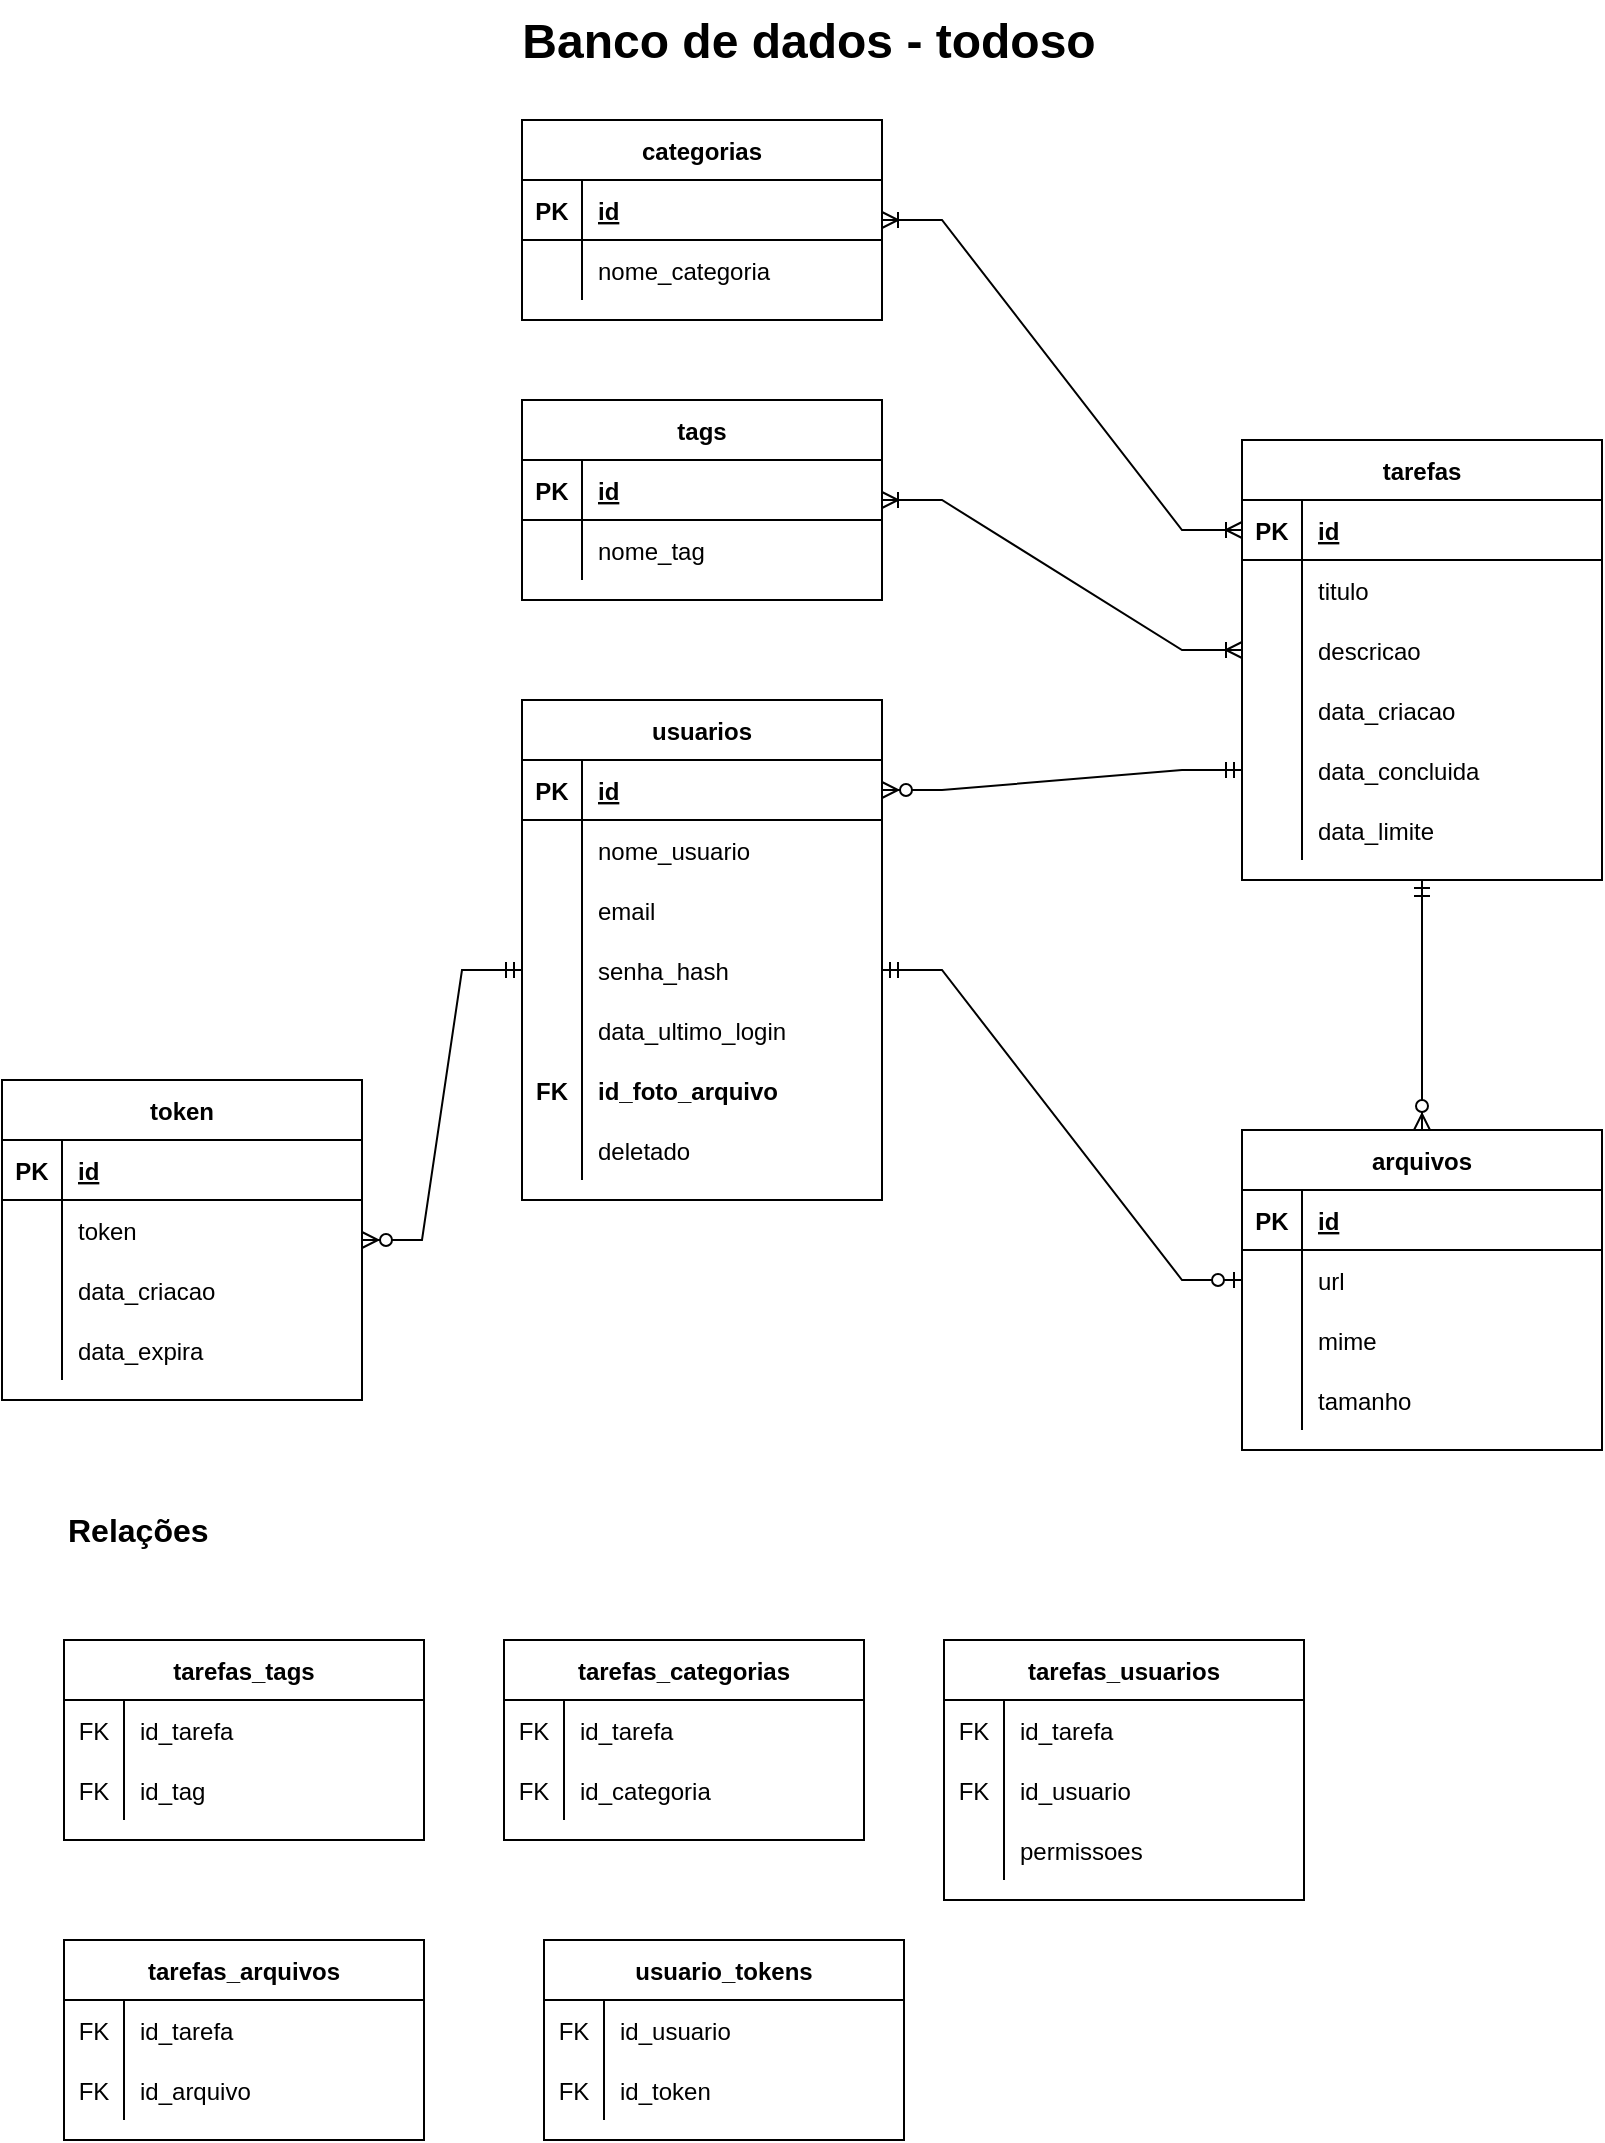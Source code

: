 <mxfile version="20.2.3" type="device"><diagram id="vFvsy5p2Nf84h-GfeLad" name="Página-1"><mxGraphModel dx="942" dy="613" grid="1" gridSize="10" guides="1" tooltips="1" connect="1" arrows="1" fold="1" page="1" pageScale="1" pageWidth="827" pageHeight="1169" math="0" shadow="0"><root><mxCell id="0"/><mxCell id="1" parent="0"/><mxCell id="uEJgmiyVc2oHrybVzcOM-1" value="categorias" style="shape=table;startSize=30;container=1;collapsible=1;childLayout=tableLayout;fixedRows=1;rowLines=0;fontStyle=1;align=center;resizeLast=1;" parent="1" vertex="1"><mxGeometry x="269" y="80" width="180" height="100" as="geometry"/></mxCell><mxCell id="uEJgmiyVc2oHrybVzcOM-2" value="" style="shape=tableRow;horizontal=0;startSize=0;swimlaneHead=0;swimlaneBody=0;fillColor=none;collapsible=0;dropTarget=0;points=[[0,0.5],[1,0.5]];portConstraint=eastwest;top=0;left=0;right=0;bottom=1;" parent="uEJgmiyVc2oHrybVzcOM-1" vertex="1"><mxGeometry y="30" width="180" height="30" as="geometry"/></mxCell><mxCell id="uEJgmiyVc2oHrybVzcOM-3" value="PK" style="shape=partialRectangle;connectable=0;fillColor=none;top=0;left=0;bottom=0;right=0;fontStyle=1;overflow=hidden;" parent="uEJgmiyVc2oHrybVzcOM-2" vertex="1"><mxGeometry width="30" height="30" as="geometry"><mxRectangle width="30" height="30" as="alternateBounds"/></mxGeometry></mxCell><mxCell id="uEJgmiyVc2oHrybVzcOM-4" value="id" style="shape=partialRectangle;connectable=0;fillColor=none;top=0;left=0;bottom=0;right=0;align=left;spacingLeft=6;fontStyle=5;overflow=hidden;" parent="uEJgmiyVc2oHrybVzcOM-2" vertex="1"><mxGeometry x="30" width="150" height="30" as="geometry"><mxRectangle width="150" height="30" as="alternateBounds"/></mxGeometry></mxCell><mxCell id="uEJgmiyVc2oHrybVzcOM-5" value="" style="shape=tableRow;horizontal=0;startSize=0;swimlaneHead=0;swimlaneBody=0;fillColor=none;collapsible=0;dropTarget=0;points=[[0,0.5],[1,0.5]];portConstraint=eastwest;top=0;left=0;right=0;bottom=0;" parent="uEJgmiyVc2oHrybVzcOM-1" vertex="1"><mxGeometry y="60" width="180" height="30" as="geometry"/></mxCell><mxCell id="uEJgmiyVc2oHrybVzcOM-6" value="" style="shape=partialRectangle;connectable=0;fillColor=none;top=0;left=0;bottom=0;right=0;editable=1;overflow=hidden;" parent="uEJgmiyVc2oHrybVzcOM-5" vertex="1"><mxGeometry width="30" height="30" as="geometry"><mxRectangle width="30" height="30" as="alternateBounds"/></mxGeometry></mxCell><mxCell id="uEJgmiyVc2oHrybVzcOM-7" value="nome_categoria" style="shape=partialRectangle;connectable=0;fillColor=none;top=0;left=0;bottom=0;right=0;align=left;spacingLeft=6;overflow=hidden;" parent="uEJgmiyVc2oHrybVzcOM-5" vertex="1"><mxGeometry x="30" width="150" height="30" as="geometry"><mxRectangle width="150" height="30" as="alternateBounds"/></mxGeometry></mxCell><mxCell id="uEJgmiyVc2oHrybVzcOM-14" value="tags" style="shape=table;startSize=30;container=1;collapsible=1;childLayout=tableLayout;fixedRows=1;rowLines=0;fontStyle=1;align=center;resizeLast=1;" parent="1" vertex="1"><mxGeometry x="269" y="220" width="180" height="100" as="geometry"/></mxCell><mxCell id="uEJgmiyVc2oHrybVzcOM-15" value="" style="shape=tableRow;horizontal=0;startSize=0;swimlaneHead=0;swimlaneBody=0;fillColor=none;collapsible=0;dropTarget=0;points=[[0,0.5],[1,0.5]];portConstraint=eastwest;top=0;left=0;right=0;bottom=1;" parent="uEJgmiyVc2oHrybVzcOM-14" vertex="1"><mxGeometry y="30" width="180" height="30" as="geometry"/></mxCell><mxCell id="uEJgmiyVc2oHrybVzcOM-16" value="PK" style="shape=partialRectangle;connectable=0;fillColor=none;top=0;left=0;bottom=0;right=0;fontStyle=1;overflow=hidden;" parent="uEJgmiyVc2oHrybVzcOM-15" vertex="1"><mxGeometry width="30" height="30" as="geometry"><mxRectangle width="30" height="30" as="alternateBounds"/></mxGeometry></mxCell><mxCell id="uEJgmiyVc2oHrybVzcOM-17" value="id" style="shape=partialRectangle;connectable=0;fillColor=none;top=0;left=0;bottom=0;right=0;align=left;spacingLeft=6;fontStyle=5;overflow=hidden;" parent="uEJgmiyVc2oHrybVzcOM-15" vertex="1"><mxGeometry x="30" width="150" height="30" as="geometry"><mxRectangle width="150" height="30" as="alternateBounds"/></mxGeometry></mxCell><mxCell id="uEJgmiyVc2oHrybVzcOM-18" value="" style="shape=tableRow;horizontal=0;startSize=0;swimlaneHead=0;swimlaneBody=0;fillColor=none;collapsible=0;dropTarget=0;points=[[0,0.5],[1,0.5]];portConstraint=eastwest;top=0;left=0;right=0;bottom=0;" parent="uEJgmiyVc2oHrybVzcOM-14" vertex="1"><mxGeometry y="60" width="180" height="30" as="geometry"/></mxCell><mxCell id="uEJgmiyVc2oHrybVzcOM-19" value="" style="shape=partialRectangle;connectable=0;fillColor=none;top=0;left=0;bottom=0;right=0;editable=1;overflow=hidden;" parent="uEJgmiyVc2oHrybVzcOM-18" vertex="1"><mxGeometry width="30" height="30" as="geometry"><mxRectangle width="30" height="30" as="alternateBounds"/></mxGeometry></mxCell><mxCell id="uEJgmiyVc2oHrybVzcOM-20" value="nome_tag" style="shape=partialRectangle;connectable=0;fillColor=none;top=0;left=0;bottom=0;right=0;align=left;spacingLeft=6;overflow=hidden;" parent="uEJgmiyVc2oHrybVzcOM-18" vertex="1"><mxGeometry x="30" width="150" height="30" as="geometry"><mxRectangle width="150" height="30" as="alternateBounds"/></mxGeometry></mxCell><mxCell id="uEJgmiyVc2oHrybVzcOM-27" value="tarefas" style="shape=table;startSize=30;container=1;collapsible=1;childLayout=tableLayout;fixedRows=1;rowLines=0;fontStyle=1;align=center;resizeLast=1;" parent="1" vertex="1"><mxGeometry x="629" y="240" width="180" height="220" as="geometry"/></mxCell><mxCell id="uEJgmiyVc2oHrybVzcOM-28" value="" style="shape=tableRow;horizontal=0;startSize=0;swimlaneHead=0;swimlaneBody=0;fillColor=none;collapsible=0;dropTarget=0;points=[[0,0.5],[1,0.5]];portConstraint=eastwest;top=0;left=0;right=0;bottom=1;" parent="uEJgmiyVc2oHrybVzcOM-27" vertex="1"><mxGeometry y="30" width="180" height="30" as="geometry"/></mxCell><mxCell id="uEJgmiyVc2oHrybVzcOM-29" value="PK" style="shape=partialRectangle;connectable=0;fillColor=none;top=0;left=0;bottom=0;right=0;fontStyle=1;overflow=hidden;" parent="uEJgmiyVc2oHrybVzcOM-28" vertex="1"><mxGeometry width="30" height="30" as="geometry"><mxRectangle width="30" height="30" as="alternateBounds"/></mxGeometry></mxCell><mxCell id="uEJgmiyVc2oHrybVzcOM-30" value="id" style="shape=partialRectangle;connectable=0;fillColor=none;top=0;left=0;bottom=0;right=0;align=left;spacingLeft=6;fontStyle=5;overflow=hidden;" parent="uEJgmiyVc2oHrybVzcOM-28" vertex="1"><mxGeometry x="30" width="150" height="30" as="geometry"><mxRectangle width="150" height="30" as="alternateBounds"/></mxGeometry></mxCell><mxCell id="uEJgmiyVc2oHrybVzcOM-31" value="" style="shape=tableRow;horizontal=0;startSize=0;swimlaneHead=0;swimlaneBody=0;fillColor=none;collapsible=0;dropTarget=0;points=[[0,0.5],[1,0.5]];portConstraint=eastwest;top=0;left=0;right=0;bottom=0;" parent="uEJgmiyVc2oHrybVzcOM-27" vertex="1"><mxGeometry y="60" width="180" height="30" as="geometry"/></mxCell><mxCell id="uEJgmiyVc2oHrybVzcOM-32" value="" style="shape=partialRectangle;connectable=0;fillColor=none;top=0;left=0;bottom=0;right=0;editable=1;overflow=hidden;" parent="uEJgmiyVc2oHrybVzcOM-31" vertex="1"><mxGeometry width="30" height="30" as="geometry"><mxRectangle width="30" height="30" as="alternateBounds"/></mxGeometry></mxCell><mxCell id="uEJgmiyVc2oHrybVzcOM-33" value="titulo" style="shape=partialRectangle;connectable=0;fillColor=none;top=0;left=0;bottom=0;right=0;align=left;spacingLeft=6;overflow=hidden;" parent="uEJgmiyVc2oHrybVzcOM-31" vertex="1"><mxGeometry x="30" width="150" height="30" as="geometry"><mxRectangle width="150" height="30" as="alternateBounds"/></mxGeometry></mxCell><mxCell id="uEJgmiyVc2oHrybVzcOM-34" value="" style="shape=tableRow;horizontal=0;startSize=0;swimlaneHead=0;swimlaneBody=0;fillColor=none;collapsible=0;dropTarget=0;points=[[0,0.5],[1,0.5]];portConstraint=eastwest;top=0;left=0;right=0;bottom=0;" parent="uEJgmiyVc2oHrybVzcOM-27" vertex="1"><mxGeometry y="90" width="180" height="30" as="geometry"/></mxCell><mxCell id="uEJgmiyVc2oHrybVzcOM-35" value="" style="shape=partialRectangle;connectable=0;fillColor=none;top=0;left=0;bottom=0;right=0;editable=1;overflow=hidden;" parent="uEJgmiyVc2oHrybVzcOM-34" vertex="1"><mxGeometry width="30" height="30" as="geometry"><mxRectangle width="30" height="30" as="alternateBounds"/></mxGeometry></mxCell><mxCell id="uEJgmiyVc2oHrybVzcOM-36" value="descricao" style="shape=partialRectangle;connectable=0;fillColor=none;top=0;left=0;bottom=0;right=0;align=left;spacingLeft=6;overflow=hidden;" parent="uEJgmiyVc2oHrybVzcOM-34" vertex="1"><mxGeometry x="30" width="150" height="30" as="geometry"><mxRectangle width="150" height="30" as="alternateBounds"/></mxGeometry></mxCell><mxCell id="uEJgmiyVc2oHrybVzcOM-37" value="" style="shape=tableRow;horizontal=0;startSize=0;swimlaneHead=0;swimlaneBody=0;fillColor=none;collapsible=0;dropTarget=0;points=[[0,0.5],[1,0.5]];portConstraint=eastwest;top=0;left=0;right=0;bottom=0;" parent="uEJgmiyVc2oHrybVzcOM-27" vertex="1"><mxGeometry y="120" width="180" height="30" as="geometry"/></mxCell><mxCell id="uEJgmiyVc2oHrybVzcOM-38" value="" style="shape=partialRectangle;connectable=0;fillColor=none;top=0;left=0;bottom=0;right=0;editable=1;overflow=hidden;" parent="uEJgmiyVc2oHrybVzcOM-37" vertex="1"><mxGeometry width="30" height="30" as="geometry"><mxRectangle width="30" height="30" as="alternateBounds"/></mxGeometry></mxCell><mxCell id="uEJgmiyVc2oHrybVzcOM-39" value="data_criacao" style="shape=partialRectangle;connectable=0;fillColor=none;top=0;left=0;bottom=0;right=0;align=left;spacingLeft=6;overflow=hidden;" parent="uEJgmiyVc2oHrybVzcOM-37" vertex="1"><mxGeometry x="30" width="150" height="30" as="geometry"><mxRectangle width="150" height="30" as="alternateBounds"/></mxGeometry></mxCell><mxCell id="uEJgmiyVc2oHrybVzcOM-40" value="" style="shape=tableRow;horizontal=0;startSize=0;swimlaneHead=0;swimlaneBody=0;fillColor=none;collapsible=0;dropTarget=0;points=[[0,0.5],[1,0.5]];portConstraint=eastwest;top=0;left=0;right=0;bottom=0;" parent="uEJgmiyVc2oHrybVzcOM-27" vertex="1"><mxGeometry y="150" width="180" height="30" as="geometry"/></mxCell><mxCell id="uEJgmiyVc2oHrybVzcOM-41" value="" style="shape=partialRectangle;connectable=0;fillColor=none;top=0;left=0;bottom=0;right=0;editable=1;overflow=hidden;" parent="uEJgmiyVc2oHrybVzcOM-40" vertex="1"><mxGeometry width="30" height="30" as="geometry"><mxRectangle width="30" height="30" as="alternateBounds"/></mxGeometry></mxCell><mxCell id="uEJgmiyVc2oHrybVzcOM-42" value="data_concluida" style="shape=partialRectangle;connectable=0;fillColor=none;top=0;left=0;bottom=0;right=0;align=left;spacingLeft=6;overflow=hidden;" parent="uEJgmiyVc2oHrybVzcOM-40" vertex="1"><mxGeometry x="30" width="150" height="30" as="geometry"><mxRectangle width="150" height="30" as="alternateBounds"/></mxGeometry></mxCell><mxCell id="uEJgmiyVc2oHrybVzcOM-43" value="" style="shape=tableRow;horizontal=0;startSize=0;swimlaneHead=0;swimlaneBody=0;fillColor=none;collapsible=0;dropTarget=0;points=[[0,0.5],[1,0.5]];portConstraint=eastwest;top=0;left=0;right=0;bottom=0;" parent="uEJgmiyVc2oHrybVzcOM-27" vertex="1"><mxGeometry y="180" width="180" height="30" as="geometry"/></mxCell><mxCell id="uEJgmiyVc2oHrybVzcOM-44" value="" style="shape=partialRectangle;connectable=0;fillColor=none;top=0;left=0;bottom=0;right=0;editable=1;overflow=hidden;" parent="uEJgmiyVc2oHrybVzcOM-43" vertex="1"><mxGeometry width="30" height="30" as="geometry"><mxRectangle width="30" height="30" as="alternateBounds"/></mxGeometry></mxCell><mxCell id="uEJgmiyVc2oHrybVzcOM-45" value="data_limite" style="shape=partialRectangle;connectable=0;fillColor=none;top=0;left=0;bottom=0;right=0;align=left;spacingLeft=6;overflow=hidden;" parent="uEJgmiyVc2oHrybVzcOM-43" vertex="1"><mxGeometry x="30" width="150" height="30" as="geometry"><mxRectangle width="150" height="30" as="alternateBounds"/></mxGeometry></mxCell><mxCell id="uEJgmiyVc2oHrybVzcOM-49" value="usuarios" style="shape=table;startSize=30;container=1;collapsible=1;childLayout=tableLayout;fixedRows=1;rowLines=0;fontStyle=1;align=center;resizeLast=1;" parent="1" vertex="1"><mxGeometry x="269" y="370" width="180" height="250" as="geometry"/></mxCell><mxCell id="uEJgmiyVc2oHrybVzcOM-50" value="" style="shape=tableRow;horizontal=0;startSize=0;swimlaneHead=0;swimlaneBody=0;fillColor=none;collapsible=0;dropTarget=0;points=[[0,0.5],[1,0.5]];portConstraint=eastwest;top=0;left=0;right=0;bottom=1;" parent="uEJgmiyVc2oHrybVzcOM-49" vertex="1"><mxGeometry y="30" width="180" height="30" as="geometry"/></mxCell><mxCell id="uEJgmiyVc2oHrybVzcOM-51" value="PK" style="shape=partialRectangle;connectable=0;fillColor=none;top=0;left=0;bottom=0;right=0;fontStyle=1;overflow=hidden;" parent="uEJgmiyVc2oHrybVzcOM-50" vertex="1"><mxGeometry width="30" height="30" as="geometry"><mxRectangle width="30" height="30" as="alternateBounds"/></mxGeometry></mxCell><mxCell id="uEJgmiyVc2oHrybVzcOM-52" value="id" style="shape=partialRectangle;connectable=0;fillColor=none;top=0;left=0;bottom=0;right=0;align=left;spacingLeft=6;fontStyle=5;overflow=hidden;" parent="uEJgmiyVc2oHrybVzcOM-50" vertex="1"><mxGeometry x="30" width="150" height="30" as="geometry"><mxRectangle width="150" height="30" as="alternateBounds"/></mxGeometry></mxCell><mxCell id="uEJgmiyVc2oHrybVzcOM-53" value="" style="shape=tableRow;horizontal=0;startSize=0;swimlaneHead=0;swimlaneBody=0;fillColor=none;collapsible=0;dropTarget=0;points=[[0,0.5],[1,0.5]];portConstraint=eastwest;top=0;left=0;right=0;bottom=0;" parent="uEJgmiyVc2oHrybVzcOM-49" vertex="1"><mxGeometry y="60" width="180" height="30" as="geometry"/></mxCell><mxCell id="uEJgmiyVc2oHrybVzcOM-54" value="" style="shape=partialRectangle;connectable=0;fillColor=none;top=0;left=0;bottom=0;right=0;editable=1;overflow=hidden;" parent="uEJgmiyVc2oHrybVzcOM-53" vertex="1"><mxGeometry width="30" height="30" as="geometry"><mxRectangle width="30" height="30" as="alternateBounds"/></mxGeometry></mxCell><mxCell id="uEJgmiyVc2oHrybVzcOM-55" value="nome_usuario" style="shape=partialRectangle;connectable=0;fillColor=none;top=0;left=0;bottom=0;right=0;align=left;spacingLeft=6;overflow=hidden;" parent="uEJgmiyVc2oHrybVzcOM-53" vertex="1"><mxGeometry x="30" width="150" height="30" as="geometry"><mxRectangle width="150" height="30" as="alternateBounds"/></mxGeometry></mxCell><mxCell id="uEJgmiyVc2oHrybVzcOM-56" value="" style="shape=tableRow;horizontal=0;startSize=0;swimlaneHead=0;swimlaneBody=0;fillColor=none;collapsible=0;dropTarget=0;points=[[0,0.5],[1,0.5]];portConstraint=eastwest;top=0;left=0;right=0;bottom=0;" parent="uEJgmiyVc2oHrybVzcOM-49" vertex="1"><mxGeometry y="90" width="180" height="30" as="geometry"/></mxCell><mxCell id="uEJgmiyVc2oHrybVzcOM-57" value="" style="shape=partialRectangle;connectable=0;fillColor=none;top=0;left=0;bottom=0;right=0;editable=1;overflow=hidden;" parent="uEJgmiyVc2oHrybVzcOM-56" vertex="1"><mxGeometry width="30" height="30" as="geometry"><mxRectangle width="30" height="30" as="alternateBounds"/></mxGeometry></mxCell><mxCell id="uEJgmiyVc2oHrybVzcOM-58" value="email" style="shape=partialRectangle;connectable=0;fillColor=none;top=0;left=0;bottom=0;right=0;align=left;spacingLeft=6;overflow=hidden;" parent="uEJgmiyVc2oHrybVzcOM-56" vertex="1"><mxGeometry x="30" width="150" height="30" as="geometry"><mxRectangle width="150" height="30" as="alternateBounds"/></mxGeometry></mxCell><mxCell id="uEJgmiyVc2oHrybVzcOM-62" value="" style="shape=tableRow;horizontal=0;startSize=0;swimlaneHead=0;swimlaneBody=0;fillColor=none;collapsible=0;dropTarget=0;points=[[0,0.5],[1,0.5]];portConstraint=eastwest;top=0;left=0;right=0;bottom=0;" parent="uEJgmiyVc2oHrybVzcOM-49" vertex="1"><mxGeometry y="120" width="180" height="30" as="geometry"/></mxCell><mxCell id="uEJgmiyVc2oHrybVzcOM-63" value="" style="shape=partialRectangle;connectable=0;fillColor=none;top=0;left=0;bottom=0;right=0;editable=1;overflow=hidden;" parent="uEJgmiyVc2oHrybVzcOM-62" vertex="1"><mxGeometry width="30" height="30" as="geometry"><mxRectangle width="30" height="30" as="alternateBounds"/></mxGeometry></mxCell><mxCell id="uEJgmiyVc2oHrybVzcOM-64" value="senha_hash" style="shape=partialRectangle;connectable=0;fillColor=none;top=0;left=0;bottom=0;right=0;align=left;spacingLeft=6;overflow=hidden;" parent="uEJgmiyVc2oHrybVzcOM-62" vertex="1"><mxGeometry x="30" width="150" height="30" as="geometry"><mxRectangle width="150" height="30" as="alternateBounds"/></mxGeometry></mxCell><mxCell id="uEJgmiyVc2oHrybVzcOM-59" value="" style="shape=tableRow;horizontal=0;startSize=0;swimlaneHead=0;swimlaneBody=0;fillColor=none;collapsible=0;dropTarget=0;points=[[0,0.5],[1,0.5]];portConstraint=eastwest;top=0;left=0;right=0;bottom=0;" parent="uEJgmiyVc2oHrybVzcOM-49" vertex="1"><mxGeometry y="150" width="180" height="30" as="geometry"/></mxCell><mxCell id="uEJgmiyVc2oHrybVzcOM-60" value="" style="shape=partialRectangle;connectable=0;fillColor=none;top=0;left=0;bottom=0;right=0;editable=1;overflow=hidden;" parent="uEJgmiyVc2oHrybVzcOM-59" vertex="1"><mxGeometry width="30" height="30" as="geometry"><mxRectangle width="30" height="30" as="alternateBounds"/></mxGeometry></mxCell><mxCell id="uEJgmiyVc2oHrybVzcOM-61" value="data_ultimo_login" style="shape=partialRectangle;connectable=0;fillColor=none;top=0;left=0;bottom=0;right=0;align=left;spacingLeft=6;overflow=hidden;" parent="uEJgmiyVc2oHrybVzcOM-59" vertex="1"><mxGeometry x="30" width="150" height="30" as="geometry"><mxRectangle width="150" height="30" as="alternateBounds"/></mxGeometry></mxCell><mxCell id="uEJgmiyVc2oHrybVzcOM-65" value="" style="shape=tableRow;horizontal=0;startSize=0;swimlaneHead=0;swimlaneBody=0;fillColor=none;collapsible=0;dropTarget=0;points=[[0,0.5],[1,0.5]];portConstraint=eastwest;top=0;left=0;right=0;bottom=0;" parent="uEJgmiyVc2oHrybVzcOM-49" vertex="1"><mxGeometry y="180" width="180" height="30" as="geometry"/></mxCell><mxCell id="uEJgmiyVc2oHrybVzcOM-66" value="FK" style="shape=partialRectangle;connectable=0;fillColor=none;top=0;left=0;bottom=0;right=0;editable=1;overflow=hidden;fontStyle=1" parent="uEJgmiyVc2oHrybVzcOM-65" vertex="1"><mxGeometry width="30" height="30" as="geometry"><mxRectangle width="30" height="30" as="alternateBounds"/></mxGeometry></mxCell><mxCell id="uEJgmiyVc2oHrybVzcOM-67" value="id_foto_arquivo" style="shape=partialRectangle;connectable=0;fillColor=none;top=0;left=0;bottom=0;right=0;align=left;spacingLeft=6;overflow=hidden;fontStyle=1" parent="uEJgmiyVc2oHrybVzcOM-65" vertex="1"><mxGeometry x="30" width="150" height="30" as="geometry"><mxRectangle width="150" height="30" as="alternateBounds"/></mxGeometry></mxCell><mxCell id="uEJgmiyVc2oHrybVzcOM-68" value="" style="shape=tableRow;horizontal=0;startSize=0;swimlaneHead=0;swimlaneBody=0;fillColor=none;collapsible=0;dropTarget=0;points=[[0,0.5],[1,0.5]];portConstraint=eastwest;top=0;left=0;right=0;bottom=0;" parent="uEJgmiyVc2oHrybVzcOM-49" vertex="1"><mxGeometry y="210" width="180" height="30" as="geometry"/></mxCell><mxCell id="uEJgmiyVc2oHrybVzcOM-69" value="" style="shape=partialRectangle;connectable=0;fillColor=none;top=0;left=0;bottom=0;right=0;editable=1;overflow=hidden;" parent="uEJgmiyVc2oHrybVzcOM-68" vertex="1"><mxGeometry width="30" height="30" as="geometry"><mxRectangle width="30" height="30" as="alternateBounds"/></mxGeometry></mxCell><mxCell id="uEJgmiyVc2oHrybVzcOM-70" value="deletado" style="shape=partialRectangle;connectable=0;fillColor=none;top=0;left=0;bottom=0;right=0;align=left;spacingLeft=6;overflow=hidden;" parent="uEJgmiyVc2oHrybVzcOM-68" vertex="1"><mxGeometry x="30" width="150" height="30" as="geometry"><mxRectangle width="150" height="30" as="alternateBounds"/></mxGeometry></mxCell><mxCell id="uEJgmiyVc2oHrybVzcOM-71" value="arquivos" style="shape=table;startSize=30;container=1;collapsible=1;childLayout=tableLayout;fixedRows=1;rowLines=0;fontStyle=1;align=center;resizeLast=1;" parent="1" vertex="1"><mxGeometry x="629" y="585" width="180" height="160" as="geometry"/></mxCell><mxCell id="uEJgmiyVc2oHrybVzcOM-72" value="" style="shape=tableRow;horizontal=0;startSize=0;swimlaneHead=0;swimlaneBody=0;fillColor=none;collapsible=0;dropTarget=0;points=[[0,0.5],[1,0.5]];portConstraint=eastwest;top=0;left=0;right=0;bottom=1;" parent="uEJgmiyVc2oHrybVzcOM-71" vertex="1"><mxGeometry y="30" width="180" height="30" as="geometry"/></mxCell><mxCell id="uEJgmiyVc2oHrybVzcOM-73" value="PK" style="shape=partialRectangle;connectable=0;fillColor=none;top=0;left=0;bottom=0;right=0;fontStyle=1;overflow=hidden;" parent="uEJgmiyVc2oHrybVzcOM-72" vertex="1"><mxGeometry width="30" height="30" as="geometry"><mxRectangle width="30" height="30" as="alternateBounds"/></mxGeometry></mxCell><mxCell id="uEJgmiyVc2oHrybVzcOM-74" value="id" style="shape=partialRectangle;connectable=0;fillColor=none;top=0;left=0;bottom=0;right=0;align=left;spacingLeft=6;fontStyle=5;overflow=hidden;" parent="uEJgmiyVc2oHrybVzcOM-72" vertex="1"><mxGeometry x="30" width="150" height="30" as="geometry"><mxRectangle width="150" height="30" as="alternateBounds"/></mxGeometry></mxCell><mxCell id="uEJgmiyVc2oHrybVzcOM-75" value="" style="shape=tableRow;horizontal=0;startSize=0;swimlaneHead=0;swimlaneBody=0;fillColor=none;collapsible=0;dropTarget=0;points=[[0,0.5],[1,0.5]];portConstraint=eastwest;top=0;left=0;right=0;bottom=0;" parent="uEJgmiyVc2oHrybVzcOM-71" vertex="1"><mxGeometry y="60" width="180" height="30" as="geometry"/></mxCell><mxCell id="uEJgmiyVc2oHrybVzcOM-76" value="" style="shape=partialRectangle;connectable=0;fillColor=none;top=0;left=0;bottom=0;right=0;editable=1;overflow=hidden;" parent="uEJgmiyVc2oHrybVzcOM-75" vertex="1"><mxGeometry width="30" height="30" as="geometry"><mxRectangle width="30" height="30" as="alternateBounds"/></mxGeometry></mxCell><mxCell id="uEJgmiyVc2oHrybVzcOM-77" value="url" style="shape=partialRectangle;connectable=0;fillColor=none;top=0;left=0;bottom=0;right=0;align=left;spacingLeft=6;overflow=hidden;" parent="uEJgmiyVc2oHrybVzcOM-75" vertex="1"><mxGeometry x="30" width="150" height="30" as="geometry"><mxRectangle width="150" height="30" as="alternateBounds"/></mxGeometry></mxCell><mxCell id="uEJgmiyVc2oHrybVzcOM-78" value="" style="shape=tableRow;horizontal=0;startSize=0;swimlaneHead=0;swimlaneBody=0;fillColor=none;collapsible=0;dropTarget=0;points=[[0,0.5],[1,0.5]];portConstraint=eastwest;top=0;left=0;right=0;bottom=0;" parent="uEJgmiyVc2oHrybVzcOM-71" vertex="1"><mxGeometry y="90" width="180" height="30" as="geometry"/></mxCell><mxCell id="uEJgmiyVc2oHrybVzcOM-79" value="" style="shape=partialRectangle;connectable=0;fillColor=none;top=0;left=0;bottom=0;right=0;editable=1;overflow=hidden;" parent="uEJgmiyVc2oHrybVzcOM-78" vertex="1"><mxGeometry width="30" height="30" as="geometry"><mxRectangle width="30" height="30" as="alternateBounds"/></mxGeometry></mxCell><mxCell id="uEJgmiyVc2oHrybVzcOM-80" value="mime" style="shape=partialRectangle;connectable=0;fillColor=none;top=0;left=0;bottom=0;right=0;align=left;spacingLeft=6;overflow=hidden;" parent="uEJgmiyVc2oHrybVzcOM-78" vertex="1"><mxGeometry x="30" width="150" height="30" as="geometry"><mxRectangle width="150" height="30" as="alternateBounds"/></mxGeometry></mxCell><mxCell id="uEJgmiyVc2oHrybVzcOM-81" value="" style="shape=tableRow;horizontal=0;startSize=0;swimlaneHead=0;swimlaneBody=0;fillColor=none;collapsible=0;dropTarget=0;points=[[0,0.5],[1,0.5]];portConstraint=eastwest;top=0;left=0;right=0;bottom=0;" parent="uEJgmiyVc2oHrybVzcOM-71" vertex="1"><mxGeometry y="120" width="180" height="30" as="geometry"/></mxCell><mxCell id="uEJgmiyVc2oHrybVzcOM-82" value="" style="shape=partialRectangle;connectable=0;fillColor=none;top=0;left=0;bottom=0;right=0;editable=1;overflow=hidden;" parent="uEJgmiyVc2oHrybVzcOM-81" vertex="1"><mxGeometry width="30" height="30" as="geometry"><mxRectangle width="30" height="30" as="alternateBounds"/></mxGeometry></mxCell><mxCell id="uEJgmiyVc2oHrybVzcOM-83" value="tamanho" style="shape=partialRectangle;connectable=0;fillColor=none;top=0;left=0;bottom=0;right=0;align=left;spacingLeft=6;overflow=hidden;" parent="uEJgmiyVc2oHrybVzcOM-81" vertex="1"><mxGeometry x="30" width="150" height="30" as="geometry"><mxRectangle width="150" height="30" as="alternateBounds"/></mxGeometry></mxCell><mxCell id="uEJgmiyVc2oHrybVzcOM-88" value="token" style="shape=table;startSize=30;container=1;collapsible=1;childLayout=tableLayout;fixedRows=1;rowLines=0;fontStyle=1;align=center;resizeLast=1;" parent="1" vertex="1"><mxGeometry x="9" y="560" width="180" height="160" as="geometry"/></mxCell><mxCell id="uEJgmiyVc2oHrybVzcOM-89" value="" style="shape=tableRow;horizontal=0;startSize=0;swimlaneHead=0;swimlaneBody=0;fillColor=none;collapsible=0;dropTarget=0;points=[[0,0.5],[1,0.5]];portConstraint=eastwest;top=0;left=0;right=0;bottom=1;" parent="uEJgmiyVc2oHrybVzcOM-88" vertex="1"><mxGeometry y="30" width="180" height="30" as="geometry"/></mxCell><mxCell id="uEJgmiyVc2oHrybVzcOM-90" value="PK" style="shape=partialRectangle;connectable=0;fillColor=none;top=0;left=0;bottom=0;right=0;fontStyle=1;overflow=hidden;" parent="uEJgmiyVc2oHrybVzcOM-89" vertex="1"><mxGeometry width="30" height="30" as="geometry"><mxRectangle width="30" height="30" as="alternateBounds"/></mxGeometry></mxCell><mxCell id="uEJgmiyVc2oHrybVzcOM-91" value="id" style="shape=partialRectangle;connectable=0;fillColor=none;top=0;left=0;bottom=0;right=0;align=left;spacingLeft=6;fontStyle=5;overflow=hidden;" parent="uEJgmiyVc2oHrybVzcOM-89" vertex="1"><mxGeometry x="30" width="150" height="30" as="geometry"><mxRectangle width="150" height="30" as="alternateBounds"/></mxGeometry></mxCell><mxCell id="uEJgmiyVc2oHrybVzcOM-92" value="" style="shape=tableRow;horizontal=0;startSize=0;swimlaneHead=0;swimlaneBody=0;fillColor=none;collapsible=0;dropTarget=0;points=[[0,0.5],[1,0.5]];portConstraint=eastwest;top=0;left=0;right=0;bottom=0;" parent="uEJgmiyVc2oHrybVzcOM-88" vertex="1"><mxGeometry y="60" width="180" height="30" as="geometry"/></mxCell><mxCell id="uEJgmiyVc2oHrybVzcOM-93" value="" style="shape=partialRectangle;connectable=0;fillColor=none;top=0;left=0;bottom=0;right=0;editable=1;overflow=hidden;" parent="uEJgmiyVc2oHrybVzcOM-92" vertex="1"><mxGeometry width="30" height="30" as="geometry"><mxRectangle width="30" height="30" as="alternateBounds"/></mxGeometry></mxCell><mxCell id="uEJgmiyVc2oHrybVzcOM-94" value="token" style="shape=partialRectangle;connectable=0;fillColor=none;top=0;left=0;bottom=0;right=0;align=left;spacingLeft=6;overflow=hidden;" parent="uEJgmiyVc2oHrybVzcOM-92" vertex="1"><mxGeometry x="30" width="150" height="30" as="geometry"><mxRectangle width="150" height="30" as="alternateBounds"/></mxGeometry></mxCell><mxCell id="uEJgmiyVc2oHrybVzcOM-95" value="" style="shape=tableRow;horizontal=0;startSize=0;swimlaneHead=0;swimlaneBody=0;fillColor=none;collapsible=0;dropTarget=0;points=[[0,0.5],[1,0.5]];portConstraint=eastwest;top=0;left=0;right=0;bottom=0;" parent="uEJgmiyVc2oHrybVzcOM-88" vertex="1"><mxGeometry y="90" width="180" height="30" as="geometry"/></mxCell><mxCell id="uEJgmiyVc2oHrybVzcOM-96" value="" style="shape=partialRectangle;connectable=0;fillColor=none;top=0;left=0;bottom=0;right=0;editable=1;overflow=hidden;" parent="uEJgmiyVc2oHrybVzcOM-95" vertex="1"><mxGeometry width="30" height="30" as="geometry"><mxRectangle width="30" height="30" as="alternateBounds"/></mxGeometry></mxCell><mxCell id="uEJgmiyVc2oHrybVzcOM-97" value="data_criacao" style="shape=partialRectangle;connectable=0;fillColor=none;top=0;left=0;bottom=0;right=0;align=left;spacingLeft=6;overflow=hidden;" parent="uEJgmiyVc2oHrybVzcOM-95" vertex="1"><mxGeometry x="30" width="150" height="30" as="geometry"><mxRectangle width="150" height="30" as="alternateBounds"/></mxGeometry></mxCell><mxCell id="uEJgmiyVc2oHrybVzcOM-98" value="" style="shape=tableRow;horizontal=0;startSize=0;swimlaneHead=0;swimlaneBody=0;fillColor=none;collapsible=0;dropTarget=0;points=[[0,0.5],[1,0.5]];portConstraint=eastwest;top=0;left=0;right=0;bottom=0;" parent="uEJgmiyVc2oHrybVzcOM-88" vertex="1"><mxGeometry y="120" width="180" height="30" as="geometry"/></mxCell><mxCell id="uEJgmiyVc2oHrybVzcOM-99" value="" style="shape=partialRectangle;connectable=0;fillColor=none;top=0;left=0;bottom=0;right=0;editable=1;overflow=hidden;" parent="uEJgmiyVc2oHrybVzcOM-98" vertex="1"><mxGeometry width="30" height="30" as="geometry"><mxRectangle width="30" height="30" as="alternateBounds"/></mxGeometry></mxCell><mxCell id="uEJgmiyVc2oHrybVzcOM-100" value="data_expira" style="shape=partialRectangle;connectable=0;fillColor=none;top=0;left=0;bottom=0;right=0;align=left;spacingLeft=6;overflow=hidden;" parent="uEJgmiyVc2oHrybVzcOM-98" vertex="1"><mxGeometry x="30" width="150" height="30" as="geometry"><mxRectangle width="150" height="30" as="alternateBounds"/></mxGeometry></mxCell><mxCell id="uEJgmiyVc2oHrybVzcOM-108" value="" style="edgeStyle=entityRelationEdgeStyle;fontSize=12;html=1;endArrow=ERzeroToMany;startArrow=ERmandOne;rounded=0;exitX=0;exitY=0.5;exitDx=0;exitDy=0;entryX=1;entryY=0.5;entryDx=0;entryDy=0;" parent="1" source="uEJgmiyVc2oHrybVzcOM-62" target="uEJgmiyVc2oHrybVzcOM-88" edge="1"><mxGeometry width="100" height="100" relative="1" as="geometry"><mxPoint x="279" y="450" as="sourcePoint"/><mxPoint x="379" y="350" as="targetPoint"/></mxGeometry></mxCell><mxCell id="uEJgmiyVc2oHrybVzcOM-110" value="" style="edgeStyle=entityRelationEdgeStyle;fontSize=12;html=1;endArrow=ERzeroToOne;startArrow=ERmandOne;rounded=0;exitX=1;exitY=0.5;exitDx=0;exitDy=0;entryX=0;entryY=0.5;entryDx=0;entryDy=0;" parent="1" source="uEJgmiyVc2oHrybVzcOM-62" target="uEJgmiyVc2oHrybVzcOM-75" edge="1"><mxGeometry width="100" height="100" relative="1" as="geometry"><mxPoint x="519" y="420" as="sourcePoint"/><mxPoint x="619" y="320" as="targetPoint"/></mxGeometry></mxCell><mxCell id="uEJgmiyVc2oHrybVzcOM-114" value="" style="edgeStyle=entityRelationEdgeStyle;fontSize=12;html=1;endArrow=ERzeroToMany;startArrow=ERmandOne;rounded=0;exitX=0;exitY=0.5;exitDx=0;exitDy=0;entryX=1;entryY=0.5;entryDx=0;entryDy=0;" parent="1" source="uEJgmiyVc2oHrybVzcOM-40" target="uEJgmiyVc2oHrybVzcOM-50" edge="1"><mxGeometry width="100" height="100" relative="1" as="geometry"><mxPoint x="339" y="280" as="sourcePoint"/><mxPoint x="339" y="360" as="targetPoint"/></mxGeometry></mxCell><mxCell id="uEJgmiyVc2oHrybVzcOM-115" value="" style="edgeStyle=entityRelationEdgeStyle;fontSize=12;html=1;endArrow=ERoneToMany;startArrow=ERoneToMany;rounded=0;exitX=1;exitY=0.5;exitDx=0;exitDy=0;entryX=0;entryY=0.5;entryDx=0;entryDy=0;" parent="1" source="uEJgmiyVc2oHrybVzcOM-1" target="uEJgmiyVc2oHrybVzcOM-28" edge="1"><mxGeometry width="100" height="100" relative="1" as="geometry"><mxPoint x="499" y="100" as="sourcePoint"/><mxPoint x="599" as="targetPoint"/></mxGeometry></mxCell><mxCell id="uEJgmiyVc2oHrybVzcOM-116" value="" style="edgeStyle=entityRelationEdgeStyle;fontSize=12;html=1;endArrow=ERoneToMany;startArrow=ERoneToMany;rounded=0;exitX=1;exitY=0.5;exitDx=0;exitDy=0;entryX=0;entryY=0.5;entryDx=0;entryDy=0;" parent="1" source="uEJgmiyVc2oHrybVzcOM-14" target="uEJgmiyVc2oHrybVzcOM-34" edge="1"><mxGeometry width="100" height="100" relative="1" as="geometry"><mxPoint x="509" y="110" as="sourcePoint"/><mxPoint x="609" y="360" as="targetPoint"/></mxGeometry></mxCell><mxCell id="uEJgmiyVc2oHrybVzcOM-117" value="tarefas_tags" style="shape=table;startSize=30;container=1;collapsible=1;childLayout=tableLayout;fixedRows=1;rowLines=0;fontStyle=1;align=center;resizeLast=1;" parent="1" vertex="1"><mxGeometry x="40" y="840" width="180" height="100" as="geometry"/></mxCell><mxCell id="uEJgmiyVc2oHrybVzcOM-121" value="" style="shape=tableRow;horizontal=0;startSize=0;swimlaneHead=0;swimlaneBody=0;fillColor=none;collapsible=0;dropTarget=0;points=[[0,0.5],[1,0.5]];portConstraint=eastwest;top=0;left=0;right=0;bottom=0;" parent="uEJgmiyVc2oHrybVzcOM-117" vertex="1"><mxGeometry y="30" width="180" height="30" as="geometry"/></mxCell><mxCell id="uEJgmiyVc2oHrybVzcOM-122" value="FK" style="shape=partialRectangle;connectable=0;fillColor=none;top=0;left=0;bottom=0;right=0;editable=1;overflow=hidden;" parent="uEJgmiyVc2oHrybVzcOM-121" vertex="1"><mxGeometry width="30" height="30" as="geometry"><mxRectangle width="30" height="30" as="alternateBounds"/></mxGeometry></mxCell><mxCell id="uEJgmiyVc2oHrybVzcOM-123" value="id_tarefa" style="shape=partialRectangle;connectable=0;fillColor=none;top=0;left=0;bottom=0;right=0;align=left;spacingLeft=6;overflow=hidden;" parent="uEJgmiyVc2oHrybVzcOM-121" vertex="1"><mxGeometry x="30" width="150" height="30" as="geometry"><mxRectangle width="150" height="30" as="alternateBounds"/></mxGeometry></mxCell><mxCell id="uEJgmiyVc2oHrybVzcOM-124" value="" style="shape=tableRow;horizontal=0;startSize=0;swimlaneHead=0;swimlaneBody=0;fillColor=none;collapsible=0;dropTarget=0;points=[[0,0.5],[1,0.5]];portConstraint=eastwest;top=0;left=0;right=0;bottom=0;" parent="uEJgmiyVc2oHrybVzcOM-117" vertex="1"><mxGeometry y="60" width="180" height="30" as="geometry"/></mxCell><mxCell id="uEJgmiyVc2oHrybVzcOM-125" value="FK" style="shape=partialRectangle;connectable=0;fillColor=none;top=0;left=0;bottom=0;right=0;editable=1;overflow=hidden;" parent="uEJgmiyVc2oHrybVzcOM-124" vertex="1"><mxGeometry width="30" height="30" as="geometry"><mxRectangle width="30" height="30" as="alternateBounds"/></mxGeometry></mxCell><mxCell id="uEJgmiyVc2oHrybVzcOM-126" value="id_tag" style="shape=partialRectangle;connectable=0;fillColor=none;top=0;left=0;bottom=0;right=0;align=left;spacingLeft=6;overflow=hidden;" parent="uEJgmiyVc2oHrybVzcOM-124" vertex="1"><mxGeometry x="30" width="150" height="30" as="geometry"><mxRectangle width="150" height="30" as="alternateBounds"/></mxGeometry></mxCell><mxCell id="uEJgmiyVc2oHrybVzcOM-130" value="tarefas_categorias" style="shape=table;startSize=30;container=1;collapsible=1;childLayout=tableLayout;fixedRows=1;rowLines=0;fontStyle=1;align=center;resizeLast=1;" parent="1" vertex="1"><mxGeometry x="260" y="840" width="180" height="100" as="geometry"/></mxCell><mxCell id="uEJgmiyVc2oHrybVzcOM-131" value="" style="shape=tableRow;horizontal=0;startSize=0;swimlaneHead=0;swimlaneBody=0;fillColor=none;collapsible=0;dropTarget=0;points=[[0,0.5],[1,0.5]];portConstraint=eastwest;top=0;left=0;right=0;bottom=0;" parent="uEJgmiyVc2oHrybVzcOM-130" vertex="1"><mxGeometry y="30" width="180" height="30" as="geometry"/></mxCell><mxCell id="uEJgmiyVc2oHrybVzcOM-132" value="FK" style="shape=partialRectangle;connectable=0;fillColor=none;top=0;left=0;bottom=0;right=0;editable=1;overflow=hidden;" parent="uEJgmiyVc2oHrybVzcOM-131" vertex="1"><mxGeometry width="30" height="30" as="geometry"><mxRectangle width="30" height="30" as="alternateBounds"/></mxGeometry></mxCell><mxCell id="uEJgmiyVc2oHrybVzcOM-133" value="id_tarefa" style="shape=partialRectangle;connectable=0;fillColor=none;top=0;left=0;bottom=0;right=0;align=left;spacingLeft=6;overflow=hidden;" parent="uEJgmiyVc2oHrybVzcOM-131" vertex="1"><mxGeometry x="30" width="150" height="30" as="geometry"><mxRectangle width="150" height="30" as="alternateBounds"/></mxGeometry></mxCell><mxCell id="uEJgmiyVc2oHrybVzcOM-134" value="" style="shape=tableRow;horizontal=0;startSize=0;swimlaneHead=0;swimlaneBody=0;fillColor=none;collapsible=0;dropTarget=0;points=[[0,0.5],[1,0.5]];portConstraint=eastwest;top=0;left=0;right=0;bottom=0;" parent="uEJgmiyVc2oHrybVzcOM-130" vertex="1"><mxGeometry y="60" width="180" height="30" as="geometry"/></mxCell><mxCell id="uEJgmiyVc2oHrybVzcOM-135" value="FK" style="shape=partialRectangle;connectable=0;fillColor=none;top=0;left=0;bottom=0;right=0;editable=1;overflow=hidden;" parent="uEJgmiyVc2oHrybVzcOM-134" vertex="1"><mxGeometry width="30" height="30" as="geometry"><mxRectangle width="30" height="30" as="alternateBounds"/></mxGeometry></mxCell><mxCell id="uEJgmiyVc2oHrybVzcOM-136" value="id_categoria" style="shape=partialRectangle;connectable=0;fillColor=none;top=0;left=0;bottom=0;right=0;align=left;spacingLeft=6;overflow=hidden;" parent="uEJgmiyVc2oHrybVzcOM-134" vertex="1"><mxGeometry x="30" width="150" height="30" as="geometry"><mxRectangle width="150" height="30" as="alternateBounds"/></mxGeometry></mxCell><mxCell id="uEJgmiyVc2oHrybVzcOM-137" value="tarefas_usuarios" style="shape=table;startSize=30;container=1;collapsible=1;childLayout=tableLayout;fixedRows=1;rowLines=0;fontStyle=1;align=center;resizeLast=1;" parent="1" vertex="1"><mxGeometry x="480" y="840" width="180" height="130" as="geometry"/></mxCell><mxCell id="uEJgmiyVc2oHrybVzcOM-138" value="" style="shape=tableRow;horizontal=0;startSize=0;swimlaneHead=0;swimlaneBody=0;fillColor=none;collapsible=0;dropTarget=0;points=[[0,0.5],[1,0.5]];portConstraint=eastwest;top=0;left=0;right=0;bottom=0;" parent="uEJgmiyVc2oHrybVzcOM-137" vertex="1"><mxGeometry y="30" width="180" height="30" as="geometry"/></mxCell><mxCell id="uEJgmiyVc2oHrybVzcOM-139" value="FK" style="shape=partialRectangle;connectable=0;fillColor=none;top=0;left=0;bottom=0;right=0;editable=1;overflow=hidden;" parent="uEJgmiyVc2oHrybVzcOM-138" vertex="1"><mxGeometry width="30" height="30" as="geometry"><mxRectangle width="30" height="30" as="alternateBounds"/></mxGeometry></mxCell><mxCell id="uEJgmiyVc2oHrybVzcOM-140" value="id_tarefa" style="shape=partialRectangle;connectable=0;fillColor=none;top=0;left=0;bottom=0;right=0;align=left;spacingLeft=6;overflow=hidden;" parent="uEJgmiyVc2oHrybVzcOM-138" vertex="1"><mxGeometry x="30" width="150" height="30" as="geometry"><mxRectangle width="150" height="30" as="alternateBounds"/></mxGeometry></mxCell><mxCell id="uEJgmiyVc2oHrybVzcOM-141" value="" style="shape=tableRow;horizontal=0;startSize=0;swimlaneHead=0;swimlaneBody=0;fillColor=none;collapsible=0;dropTarget=0;points=[[0,0.5],[1,0.5]];portConstraint=eastwest;top=0;left=0;right=0;bottom=0;" parent="uEJgmiyVc2oHrybVzcOM-137" vertex="1"><mxGeometry y="60" width="180" height="30" as="geometry"/></mxCell><mxCell id="uEJgmiyVc2oHrybVzcOM-142" value="FK" style="shape=partialRectangle;connectable=0;fillColor=none;top=0;left=0;bottom=0;right=0;editable=1;overflow=hidden;" parent="uEJgmiyVc2oHrybVzcOM-141" vertex="1"><mxGeometry width="30" height="30" as="geometry"><mxRectangle width="30" height="30" as="alternateBounds"/></mxGeometry></mxCell><mxCell id="uEJgmiyVc2oHrybVzcOM-143" value="id_usuario" style="shape=partialRectangle;connectable=0;fillColor=none;top=0;left=0;bottom=0;right=0;align=left;spacingLeft=6;overflow=hidden;" parent="uEJgmiyVc2oHrybVzcOM-141" vertex="1"><mxGeometry x="30" width="150" height="30" as="geometry"><mxRectangle width="150" height="30" as="alternateBounds"/></mxGeometry></mxCell><mxCell id="uEJgmiyVc2oHrybVzcOM-144" value="" style="shape=tableRow;horizontal=0;startSize=0;swimlaneHead=0;swimlaneBody=0;fillColor=none;collapsible=0;dropTarget=0;points=[[0,0.5],[1,0.5]];portConstraint=eastwest;top=0;left=0;right=0;bottom=0;" parent="uEJgmiyVc2oHrybVzcOM-137" vertex="1"><mxGeometry y="90" width="180" height="30" as="geometry"/></mxCell><mxCell id="uEJgmiyVc2oHrybVzcOM-145" value="" style="shape=partialRectangle;connectable=0;fillColor=none;top=0;left=0;bottom=0;right=0;editable=1;overflow=hidden;" parent="uEJgmiyVc2oHrybVzcOM-144" vertex="1"><mxGeometry width="30" height="30" as="geometry"><mxRectangle width="30" height="30" as="alternateBounds"/></mxGeometry></mxCell><mxCell id="uEJgmiyVc2oHrybVzcOM-146" value="permissoes" style="shape=partialRectangle;connectable=0;fillColor=none;top=0;left=0;bottom=0;right=0;align=left;spacingLeft=6;overflow=hidden;" parent="uEJgmiyVc2oHrybVzcOM-144" vertex="1"><mxGeometry x="30" width="150" height="30" as="geometry"><mxRectangle width="150" height="30" as="alternateBounds"/></mxGeometry></mxCell><mxCell id="uEJgmiyVc2oHrybVzcOM-147" value="tarefas_arquivos" style="shape=table;startSize=30;container=1;collapsible=1;childLayout=tableLayout;fixedRows=1;rowLines=0;fontStyle=1;align=center;resizeLast=1;" parent="1" vertex="1"><mxGeometry x="40" y="990" width="180" height="100" as="geometry"/></mxCell><mxCell id="uEJgmiyVc2oHrybVzcOM-148" value="" style="shape=tableRow;horizontal=0;startSize=0;swimlaneHead=0;swimlaneBody=0;fillColor=none;collapsible=0;dropTarget=0;points=[[0,0.5],[1,0.5]];portConstraint=eastwest;top=0;left=0;right=0;bottom=0;" parent="uEJgmiyVc2oHrybVzcOM-147" vertex="1"><mxGeometry y="30" width="180" height="30" as="geometry"/></mxCell><mxCell id="uEJgmiyVc2oHrybVzcOM-149" value="FK" style="shape=partialRectangle;connectable=0;fillColor=none;top=0;left=0;bottom=0;right=0;editable=1;overflow=hidden;" parent="uEJgmiyVc2oHrybVzcOM-148" vertex="1"><mxGeometry width="30" height="30" as="geometry"><mxRectangle width="30" height="30" as="alternateBounds"/></mxGeometry></mxCell><mxCell id="uEJgmiyVc2oHrybVzcOM-150" value="id_tarefa" style="shape=partialRectangle;connectable=0;fillColor=none;top=0;left=0;bottom=0;right=0;align=left;spacingLeft=6;overflow=hidden;" parent="uEJgmiyVc2oHrybVzcOM-148" vertex="1"><mxGeometry x="30" width="150" height="30" as="geometry"><mxRectangle width="150" height="30" as="alternateBounds"/></mxGeometry></mxCell><mxCell id="uEJgmiyVc2oHrybVzcOM-151" value="" style="shape=tableRow;horizontal=0;startSize=0;swimlaneHead=0;swimlaneBody=0;fillColor=none;collapsible=0;dropTarget=0;points=[[0,0.5],[1,0.5]];portConstraint=eastwest;top=0;left=0;right=0;bottom=0;" parent="uEJgmiyVc2oHrybVzcOM-147" vertex="1"><mxGeometry y="60" width="180" height="30" as="geometry"/></mxCell><mxCell id="uEJgmiyVc2oHrybVzcOM-152" value="FK" style="shape=partialRectangle;connectable=0;fillColor=none;top=0;left=0;bottom=0;right=0;editable=1;overflow=hidden;" parent="uEJgmiyVc2oHrybVzcOM-151" vertex="1"><mxGeometry width="30" height="30" as="geometry"><mxRectangle width="30" height="30" as="alternateBounds"/></mxGeometry></mxCell><mxCell id="uEJgmiyVc2oHrybVzcOM-153" value="id_arquivo" style="shape=partialRectangle;connectable=0;fillColor=none;top=0;left=0;bottom=0;right=0;align=left;spacingLeft=6;overflow=hidden;" parent="uEJgmiyVc2oHrybVzcOM-151" vertex="1"><mxGeometry x="30" width="150" height="30" as="geometry"><mxRectangle width="150" height="30" as="alternateBounds"/></mxGeometry></mxCell><mxCell id="uEJgmiyVc2oHrybVzcOM-154" value="usuario_tokens" style="shape=table;startSize=30;container=1;collapsible=1;childLayout=tableLayout;fixedRows=1;rowLines=0;fontStyle=1;align=center;resizeLast=1;" parent="1" vertex="1"><mxGeometry x="280" y="990" width="180" height="100" as="geometry"/></mxCell><mxCell id="uEJgmiyVc2oHrybVzcOM-155" value="" style="shape=tableRow;horizontal=0;startSize=0;swimlaneHead=0;swimlaneBody=0;fillColor=none;collapsible=0;dropTarget=0;points=[[0,0.5],[1,0.5]];portConstraint=eastwest;top=0;left=0;right=0;bottom=0;" parent="uEJgmiyVc2oHrybVzcOM-154" vertex="1"><mxGeometry y="30" width="180" height="30" as="geometry"/></mxCell><mxCell id="uEJgmiyVc2oHrybVzcOM-156" value="FK" style="shape=partialRectangle;connectable=0;fillColor=none;top=0;left=0;bottom=0;right=0;editable=1;overflow=hidden;" parent="uEJgmiyVc2oHrybVzcOM-155" vertex="1"><mxGeometry width="30" height="30" as="geometry"><mxRectangle width="30" height="30" as="alternateBounds"/></mxGeometry></mxCell><mxCell id="uEJgmiyVc2oHrybVzcOM-157" value="id_usuario" style="shape=partialRectangle;connectable=0;fillColor=none;top=0;left=0;bottom=0;right=0;align=left;spacingLeft=6;overflow=hidden;" parent="uEJgmiyVc2oHrybVzcOM-155" vertex="1"><mxGeometry x="30" width="150" height="30" as="geometry"><mxRectangle width="150" height="30" as="alternateBounds"/></mxGeometry></mxCell><mxCell id="uEJgmiyVc2oHrybVzcOM-158" value="" style="shape=tableRow;horizontal=0;startSize=0;swimlaneHead=0;swimlaneBody=0;fillColor=none;collapsible=0;dropTarget=0;points=[[0,0.5],[1,0.5]];portConstraint=eastwest;top=0;left=0;right=0;bottom=0;" parent="uEJgmiyVc2oHrybVzcOM-154" vertex="1"><mxGeometry y="60" width="180" height="30" as="geometry"/></mxCell><mxCell id="uEJgmiyVc2oHrybVzcOM-159" value="FK" style="shape=partialRectangle;connectable=0;fillColor=none;top=0;left=0;bottom=0;right=0;editable=1;overflow=hidden;" parent="uEJgmiyVc2oHrybVzcOM-158" vertex="1"><mxGeometry width="30" height="30" as="geometry"><mxRectangle width="30" height="30" as="alternateBounds"/></mxGeometry></mxCell><mxCell id="uEJgmiyVc2oHrybVzcOM-160" value="id_token" style="shape=partialRectangle;connectable=0;fillColor=none;top=0;left=0;bottom=0;right=0;align=left;spacingLeft=6;overflow=hidden;" parent="uEJgmiyVc2oHrybVzcOM-158" vertex="1"><mxGeometry x="30" width="150" height="30" as="geometry"><mxRectangle width="150" height="30" as="alternateBounds"/></mxGeometry></mxCell><mxCell id="uEJgmiyVc2oHrybVzcOM-161" value="Banco de dados - todoso" style="text;strokeColor=none;fillColor=none;html=1;fontSize=24;fontStyle=1;verticalAlign=middle;align=center;" parent="1" vertex="1"><mxGeometry x="100" y="20" width="624" height="41.6" as="geometry"/></mxCell><mxCell id="uEJgmiyVc2oHrybVzcOM-162" value="&lt;b&gt;&lt;font style=&quot;font-size: 16px;&quot;&gt;Relações&lt;/font&gt;&lt;/b&gt;" style="text;html=1;strokeColor=none;fillColor=none;align=left;verticalAlign=middle;whiteSpace=wrap;rounded=0;" parent="1" vertex="1"><mxGeometry x="40" y="770" width="400" height="30" as="geometry"/></mxCell><mxCell id="-Upbze0T5FCnHb1TEtn1-1" value="" style="edgeStyle=orthogonalEdgeStyle;fontSize=12;html=1;endArrow=ERzeroToMany;startArrow=ERmandOne;rounded=0;entryX=0.5;entryY=0;entryDx=0;entryDy=0;exitX=0.5;exitY=1;exitDx=0;exitDy=0;" edge="1" parent="1" source="uEJgmiyVc2oHrybVzcOM-27" target="uEJgmiyVc2oHrybVzcOM-71"><mxGeometry width="100" height="100" relative="1" as="geometry"><mxPoint x="540" y="570" as="sourcePoint"/><mxPoint x="640" y="470" as="targetPoint"/></mxGeometry></mxCell></root></mxGraphModel></diagram></mxfile>